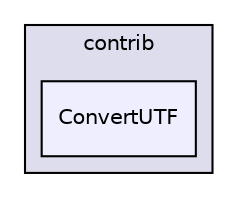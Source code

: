 digraph "assimp/assimp-3.1.1/contrib/ConvertUTF" {
  compound=true
  node [ fontsize="10", fontname="Helvetica"];
  edge [ labelfontsize="10", labelfontname="Helvetica"];
  subgraph clusterdir_1510c05bdfd0076f7fcbe68696d9ed81 {
    graph [ bgcolor="#ddddee", pencolor="black", label="contrib" fontname="Helvetica", fontsize="10", URL="dir_1510c05bdfd0076f7fcbe68696d9ed81.html"]
  dir_abe967c8eee11a7c45273ec29171270c [shape=box, label="ConvertUTF", style="filled", fillcolor="#eeeeff", pencolor="black", URL="dir_abe967c8eee11a7c45273ec29171270c.html"];
  }
}
